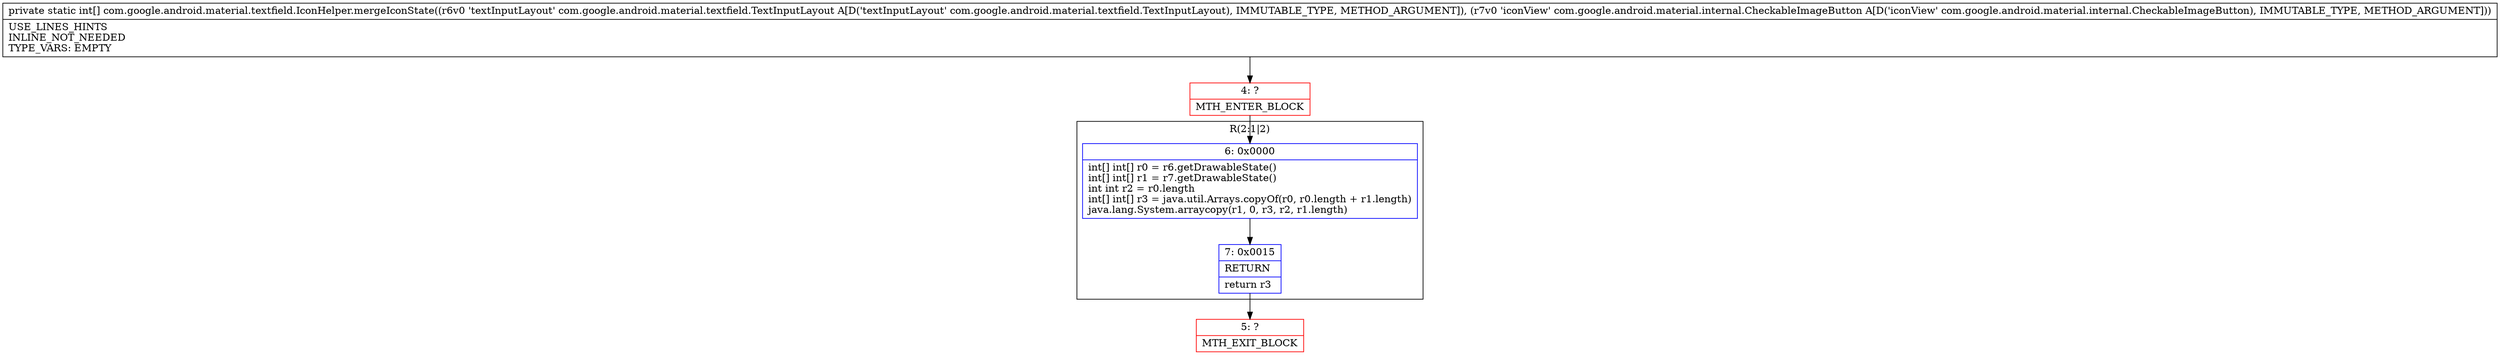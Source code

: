 digraph "CFG forcom.google.android.material.textfield.IconHelper.mergeIconState(Lcom\/google\/android\/material\/textfield\/TextInputLayout;Lcom\/google\/android\/material\/internal\/CheckableImageButton;)[I" {
subgraph cluster_Region_878816109 {
label = "R(2:1|2)";
node [shape=record,color=blue];
Node_6 [shape=record,label="{6\:\ 0x0000|int[] int[] r0 = r6.getDrawableState()\lint[] int[] r1 = r7.getDrawableState()\lint int r2 = r0.length\lint[] int[] r3 = java.util.Arrays.copyOf(r0, r0.length + r1.length)\ljava.lang.System.arraycopy(r1, 0, r3, r2, r1.length)\l}"];
Node_7 [shape=record,label="{7\:\ 0x0015|RETURN\l|return r3\l}"];
}
Node_4 [shape=record,color=red,label="{4\:\ ?|MTH_ENTER_BLOCK\l}"];
Node_5 [shape=record,color=red,label="{5\:\ ?|MTH_EXIT_BLOCK\l}"];
MethodNode[shape=record,label="{private static int[] com.google.android.material.textfield.IconHelper.mergeIconState((r6v0 'textInputLayout' com.google.android.material.textfield.TextInputLayout A[D('textInputLayout' com.google.android.material.textfield.TextInputLayout), IMMUTABLE_TYPE, METHOD_ARGUMENT]), (r7v0 'iconView' com.google.android.material.internal.CheckableImageButton A[D('iconView' com.google.android.material.internal.CheckableImageButton), IMMUTABLE_TYPE, METHOD_ARGUMENT]))  | USE_LINES_HINTS\lINLINE_NOT_NEEDED\lTYPE_VARS: EMPTY\l}"];
MethodNode -> Node_4;Node_6 -> Node_7;
Node_7 -> Node_5;
Node_4 -> Node_6;
}


